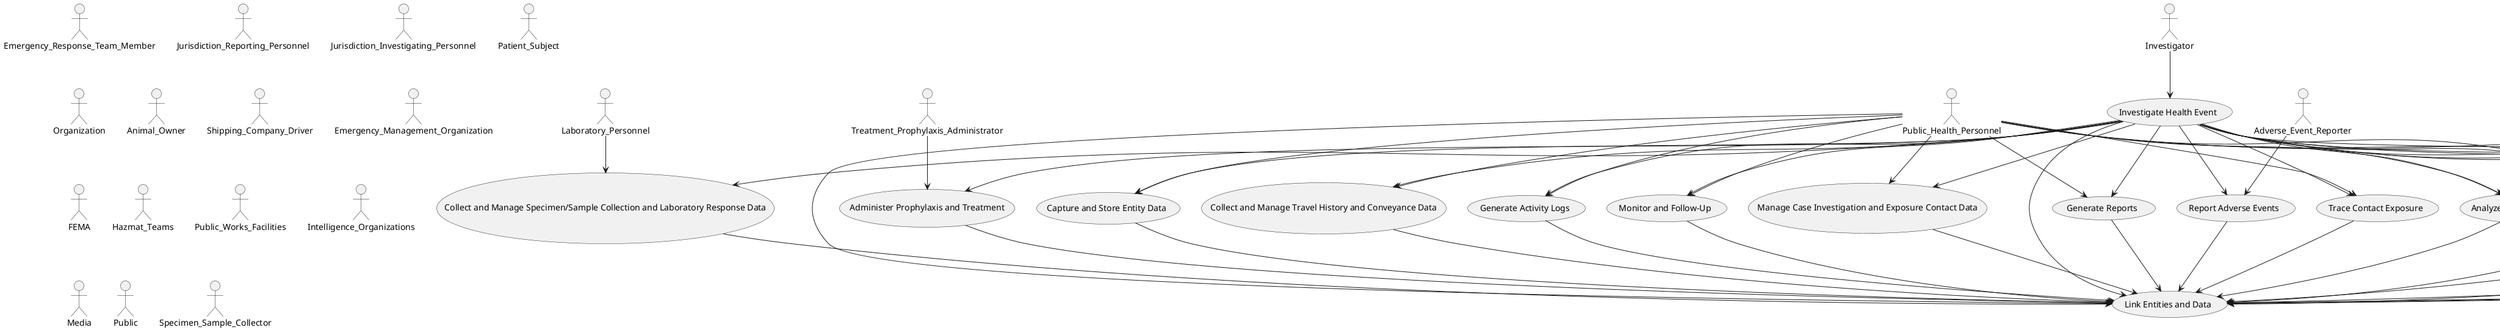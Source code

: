 @startuml

actor Investigator
actor Public_Health_Personnel
actor Laboratory_Personnel
actor Emergency_Response_Team_Member
actor Jurisdiction_Reporting_Personnel
actor Jurisdiction_Investigating_Personnel
actor Patient_Subject
actor Organization
actor Animal_Owner
actor Shipping_Company_Driver
actor Emergency_Management_Organization
actor FEMA
actor Hazmat_Teams
actor Public_Works_Facilities
actor Intelligence_Organizations
actor Media
actor Public
actor Specimen_Sample_Collector
actor Treatment_Prophylaxis_Administrator
actor Adverse_Event_Reporter
actor System_Administrator_IT_Personnel

usecase "Investigate Health Event" as UC1
usecase "Capture and Store Entity Data" as UC2
usecase "Collect and Manage Travel History and Conveyance Data" as UC3
usecase "Manage Case Investigation and Exposure Contact Data" as UC4
usecase "Monitor and Follow-Up" as UC5
usecase "Collect and Manage Specimen/Sample Collection and Laboratory Response Data" as UC6
usecase "Administer Prophylaxis and Treatment" as UC7
usecase "Report Adverse Events" as UC8
usecase "Generate Activity Logs" as UC9
usecase "Link Entities and Data" as UC10
usecase "Trace Contact Exposure" as UC11
usecase "Analyze and Visualize Data" as UC12
usecase "Generate Reports" as UC13
usecase "Exchange Data with Partner Organizations" as UC14
usecase "Ensure Data Security and Availability" as UC15
usecase "Ensure Privacy" as UC16
usecase "Configure and Manage Systems" as UC17
usecase "Communicate Information to Stakeholders" as UC18
usecase "Synchronize Data" as UC19
usecase "Backup and Monitor Systems" as UC20

Investigator --> UC1
Public_Health_Personnel --> UC2
Public_Health_Personnel --> UC3
Public_Health_Personnel --> UC4
Public_Health_Personnel --> UC5
Public_Health_Personnel --> UC9
Public_Health_Personnel --> UC10
Public_Health_Personnel --> UC11
Public_Health_Personnel --> UC12
Public_Health_Personnel --> UC13
Public_Health_Personnel --> UC14
Public_Health_Personnel --> UC18
Public_Health_Personnel --> UC19
Laboratory_Personnel --> UC6
Treatment_Prophylaxis_Administrator --> UC7
Adverse_Event_Reporter --> UC8
System_Administrator_IT_Personnel --> UC15
System_Administrator_IT_Personnel --> UC16
System_Administrator_IT_Personnel --> UC17
System_Administrator_IT_Personnel --> UC20

UC1 --> UC2
UC1 --> UC3
UC1 --> UC4
UC1 --> UC5
UC1 --> UC6
UC1 --> UC7
UC1 --> UC8
UC1 --> UC9
UC1 --> UC10
UC1 --> UC11
UC1 --> UC12
UC1 --> UC13
UC1 --> UC14
UC1 --> UC15
UC1 --> UC16
UC1 --> UC17
UC1 --> UC18
UC1 --> UC19
UC1 --> UC20

UC2 --> UC10
UC3 --> UC10
UC4 --> UC10
UC5 --> UC10
UC6 --> UC10
UC7 --> UC10
UC8 --> UC10
UC9 --> UC10
UC11 --> UC10
UC12 --> UC10
UC13 --> UC10
UC14 --> UC10
UC15 --> UC10
UC16 --> UC10
UC17 --> UC10
UC18 --> UC10
UC19 --> UC10
UC20 --> UC10

@enduml